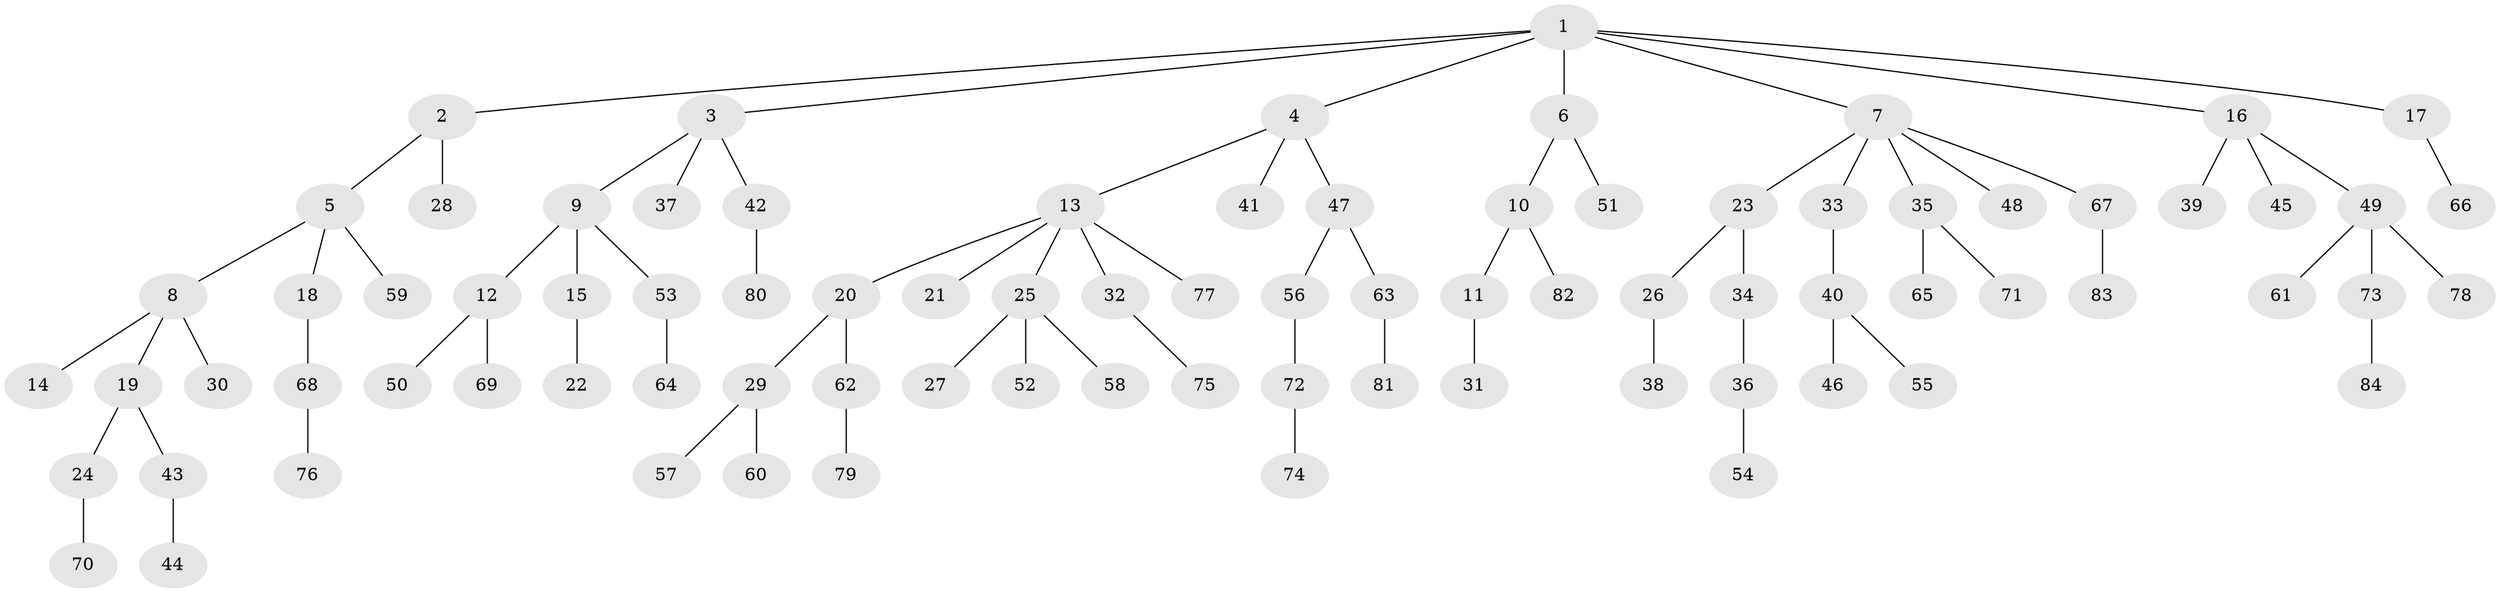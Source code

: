 // Generated by graph-tools (version 1.1) at 2025/26/03/09/25 03:26:28]
// undirected, 84 vertices, 83 edges
graph export_dot {
graph [start="1"]
  node [color=gray90,style=filled];
  1;
  2;
  3;
  4;
  5;
  6;
  7;
  8;
  9;
  10;
  11;
  12;
  13;
  14;
  15;
  16;
  17;
  18;
  19;
  20;
  21;
  22;
  23;
  24;
  25;
  26;
  27;
  28;
  29;
  30;
  31;
  32;
  33;
  34;
  35;
  36;
  37;
  38;
  39;
  40;
  41;
  42;
  43;
  44;
  45;
  46;
  47;
  48;
  49;
  50;
  51;
  52;
  53;
  54;
  55;
  56;
  57;
  58;
  59;
  60;
  61;
  62;
  63;
  64;
  65;
  66;
  67;
  68;
  69;
  70;
  71;
  72;
  73;
  74;
  75;
  76;
  77;
  78;
  79;
  80;
  81;
  82;
  83;
  84;
  1 -- 2;
  1 -- 3;
  1 -- 4;
  1 -- 6;
  1 -- 7;
  1 -- 16;
  1 -- 17;
  2 -- 5;
  2 -- 28;
  3 -- 9;
  3 -- 37;
  3 -- 42;
  4 -- 13;
  4 -- 41;
  4 -- 47;
  5 -- 8;
  5 -- 18;
  5 -- 59;
  6 -- 10;
  6 -- 51;
  7 -- 23;
  7 -- 33;
  7 -- 35;
  7 -- 48;
  7 -- 67;
  8 -- 14;
  8 -- 19;
  8 -- 30;
  9 -- 12;
  9 -- 15;
  9 -- 53;
  10 -- 11;
  10 -- 82;
  11 -- 31;
  12 -- 50;
  12 -- 69;
  13 -- 20;
  13 -- 21;
  13 -- 25;
  13 -- 32;
  13 -- 77;
  15 -- 22;
  16 -- 39;
  16 -- 45;
  16 -- 49;
  17 -- 66;
  18 -- 68;
  19 -- 24;
  19 -- 43;
  20 -- 29;
  20 -- 62;
  23 -- 26;
  23 -- 34;
  24 -- 70;
  25 -- 27;
  25 -- 52;
  25 -- 58;
  26 -- 38;
  29 -- 57;
  29 -- 60;
  32 -- 75;
  33 -- 40;
  34 -- 36;
  35 -- 65;
  35 -- 71;
  36 -- 54;
  40 -- 46;
  40 -- 55;
  42 -- 80;
  43 -- 44;
  47 -- 56;
  47 -- 63;
  49 -- 61;
  49 -- 73;
  49 -- 78;
  53 -- 64;
  56 -- 72;
  62 -- 79;
  63 -- 81;
  67 -- 83;
  68 -- 76;
  72 -- 74;
  73 -- 84;
}
